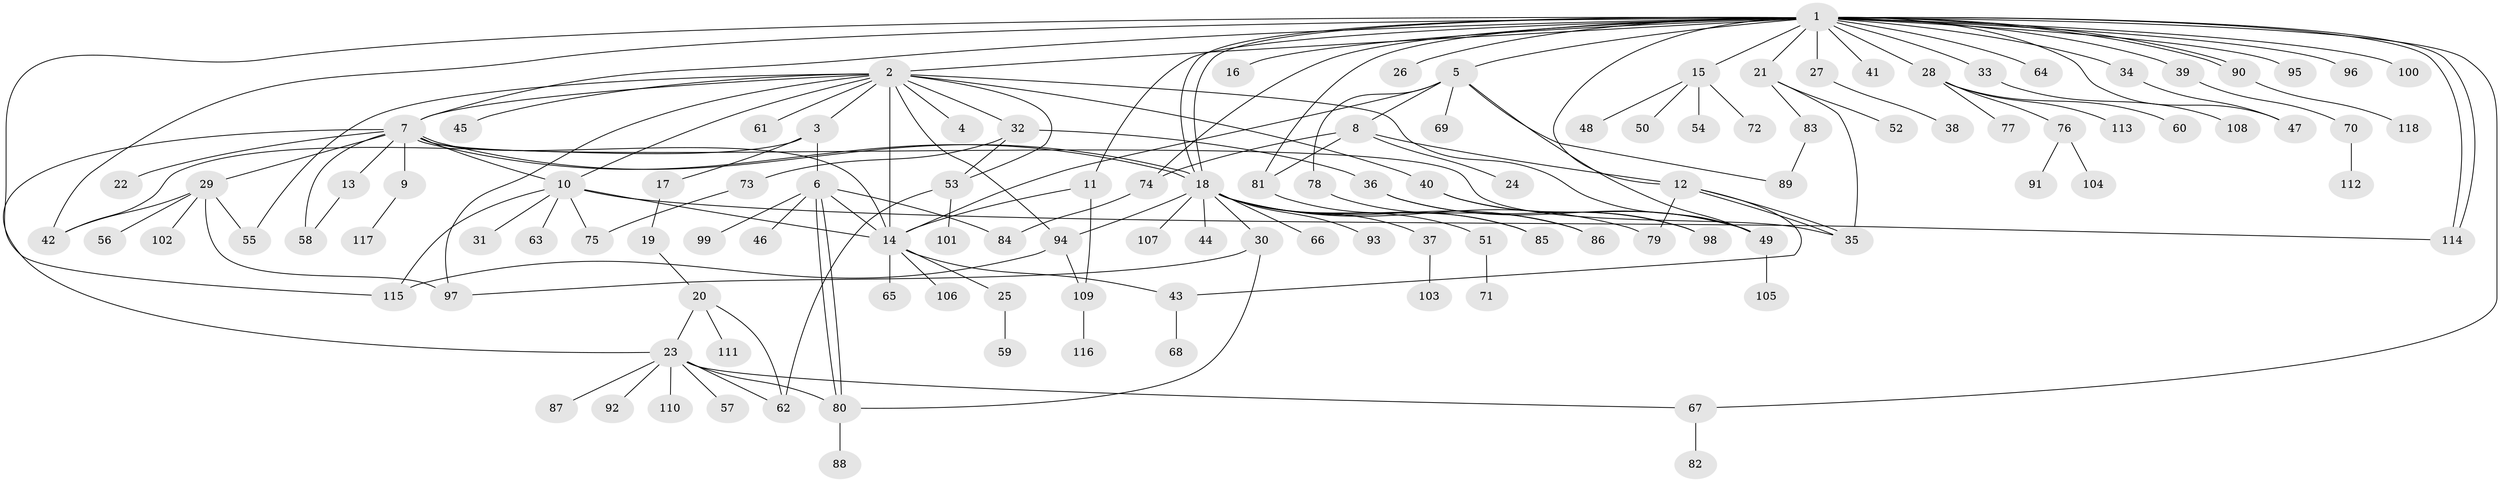// coarse degree distribution, {30: 0.011111111111111112, 19: 0.011111111111111112, 8: 0.022222222222222223, 1: 0.5222222222222223, 7: 0.011111111111111112, 11: 0.011111111111111112, 6: 0.03333333333333333, 3: 0.12222222222222222, 10: 0.011111111111111112, 4: 0.06666666666666667, 2: 0.15555555555555556, 16: 0.011111111111111112, 5: 0.011111111111111112}
// Generated by graph-tools (version 1.1) at 2025/23/03/03/25 07:23:55]
// undirected, 118 vertices, 166 edges
graph export_dot {
graph [start="1"]
  node [color=gray90,style=filled];
  1;
  2;
  3;
  4;
  5;
  6;
  7;
  8;
  9;
  10;
  11;
  12;
  13;
  14;
  15;
  16;
  17;
  18;
  19;
  20;
  21;
  22;
  23;
  24;
  25;
  26;
  27;
  28;
  29;
  30;
  31;
  32;
  33;
  34;
  35;
  36;
  37;
  38;
  39;
  40;
  41;
  42;
  43;
  44;
  45;
  46;
  47;
  48;
  49;
  50;
  51;
  52;
  53;
  54;
  55;
  56;
  57;
  58;
  59;
  60;
  61;
  62;
  63;
  64;
  65;
  66;
  67;
  68;
  69;
  70;
  71;
  72;
  73;
  74;
  75;
  76;
  77;
  78;
  79;
  80;
  81;
  82;
  83;
  84;
  85;
  86;
  87;
  88;
  89;
  90;
  91;
  92;
  93;
  94;
  95;
  96;
  97;
  98;
  99;
  100;
  101;
  102;
  103;
  104;
  105;
  106;
  107;
  108;
  109;
  110;
  111;
  112;
  113;
  114;
  115;
  116;
  117;
  118;
  1 -- 2;
  1 -- 5;
  1 -- 7;
  1 -- 11;
  1 -- 12;
  1 -- 15;
  1 -- 16;
  1 -- 18;
  1 -- 18;
  1 -- 21;
  1 -- 26;
  1 -- 27;
  1 -- 28;
  1 -- 33;
  1 -- 34;
  1 -- 39;
  1 -- 41;
  1 -- 42;
  1 -- 47;
  1 -- 64;
  1 -- 67;
  1 -- 74;
  1 -- 81;
  1 -- 90;
  1 -- 90;
  1 -- 95;
  1 -- 96;
  1 -- 100;
  1 -- 114;
  1 -- 114;
  1 -- 115;
  2 -- 3;
  2 -- 4;
  2 -- 7;
  2 -- 10;
  2 -- 14;
  2 -- 32;
  2 -- 40;
  2 -- 45;
  2 -- 49;
  2 -- 53;
  2 -- 55;
  2 -- 61;
  2 -- 94;
  2 -- 97;
  3 -- 6;
  3 -- 17;
  3 -- 42;
  5 -- 8;
  5 -- 14;
  5 -- 49;
  5 -- 69;
  5 -- 78;
  5 -- 89;
  6 -- 14;
  6 -- 46;
  6 -- 80;
  6 -- 80;
  6 -- 84;
  6 -- 99;
  7 -- 9;
  7 -- 10;
  7 -- 13;
  7 -- 14;
  7 -- 18;
  7 -- 18;
  7 -- 22;
  7 -- 23;
  7 -- 29;
  7 -- 35;
  7 -- 58;
  8 -- 12;
  8 -- 24;
  8 -- 74;
  8 -- 81;
  9 -- 117;
  10 -- 14;
  10 -- 31;
  10 -- 63;
  10 -- 75;
  10 -- 114;
  10 -- 115;
  11 -- 14;
  11 -- 109;
  12 -- 35;
  12 -- 35;
  12 -- 43;
  12 -- 79;
  13 -- 58;
  14 -- 25;
  14 -- 43;
  14 -- 65;
  14 -- 106;
  15 -- 48;
  15 -- 50;
  15 -- 54;
  15 -- 72;
  17 -- 19;
  18 -- 30;
  18 -- 37;
  18 -- 44;
  18 -- 51;
  18 -- 66;
  18 -- 79;
  18 -- 85;
  18 -- 86;
  18 -- 93;
  18 -- 94;
  18 -- 107;
  19 -- 20;
  20 -- 23;
  20 -- 62;
  20 -- 111;
  21 -- 35;
  21 -- 52;
  21 -- 83;
  23 -- 57;
  23 -- 62;
  23 -- 67;
  23 -- 80;
  23 -- 87;
  23 -- 92;
  23 -- 110;
  25 -- 59;
  27 -- 38;
  28 -- 60;
  28 -- 76;
  28 -- 77;
  28 -- 113;
  29 -- 42;
  29 -- 55;
  29 -- 56;
  29 -- 97;
  29 -- 102;
  30 -- 80;
  30 -- 97;
  32 -- 36;
  32 -- 53;
  32 -- 73;
  33 -- 108;
  34 -- 47;
  36 -- 49;
  36 -- 98;
  37 -- 103;
  39 -- 70;
  40 -- 49;
  40 -- 98;
  43 -- 68;
  49 -- 105;
  51 -- 71;
  53 -- 62;
  53 -- 101;
  67 -- 82;
  70 -- 112;
  73 -- 75;
  74 -- 84;
  76 -- 91;
  76 -- 104;
  78 -- 86;
  80 -- 88;
  81 -- 85;
  83 -- 89;
  90 -- 118;
  94 -- 109;
  94 -- 115;
  109 -- 116;
}
